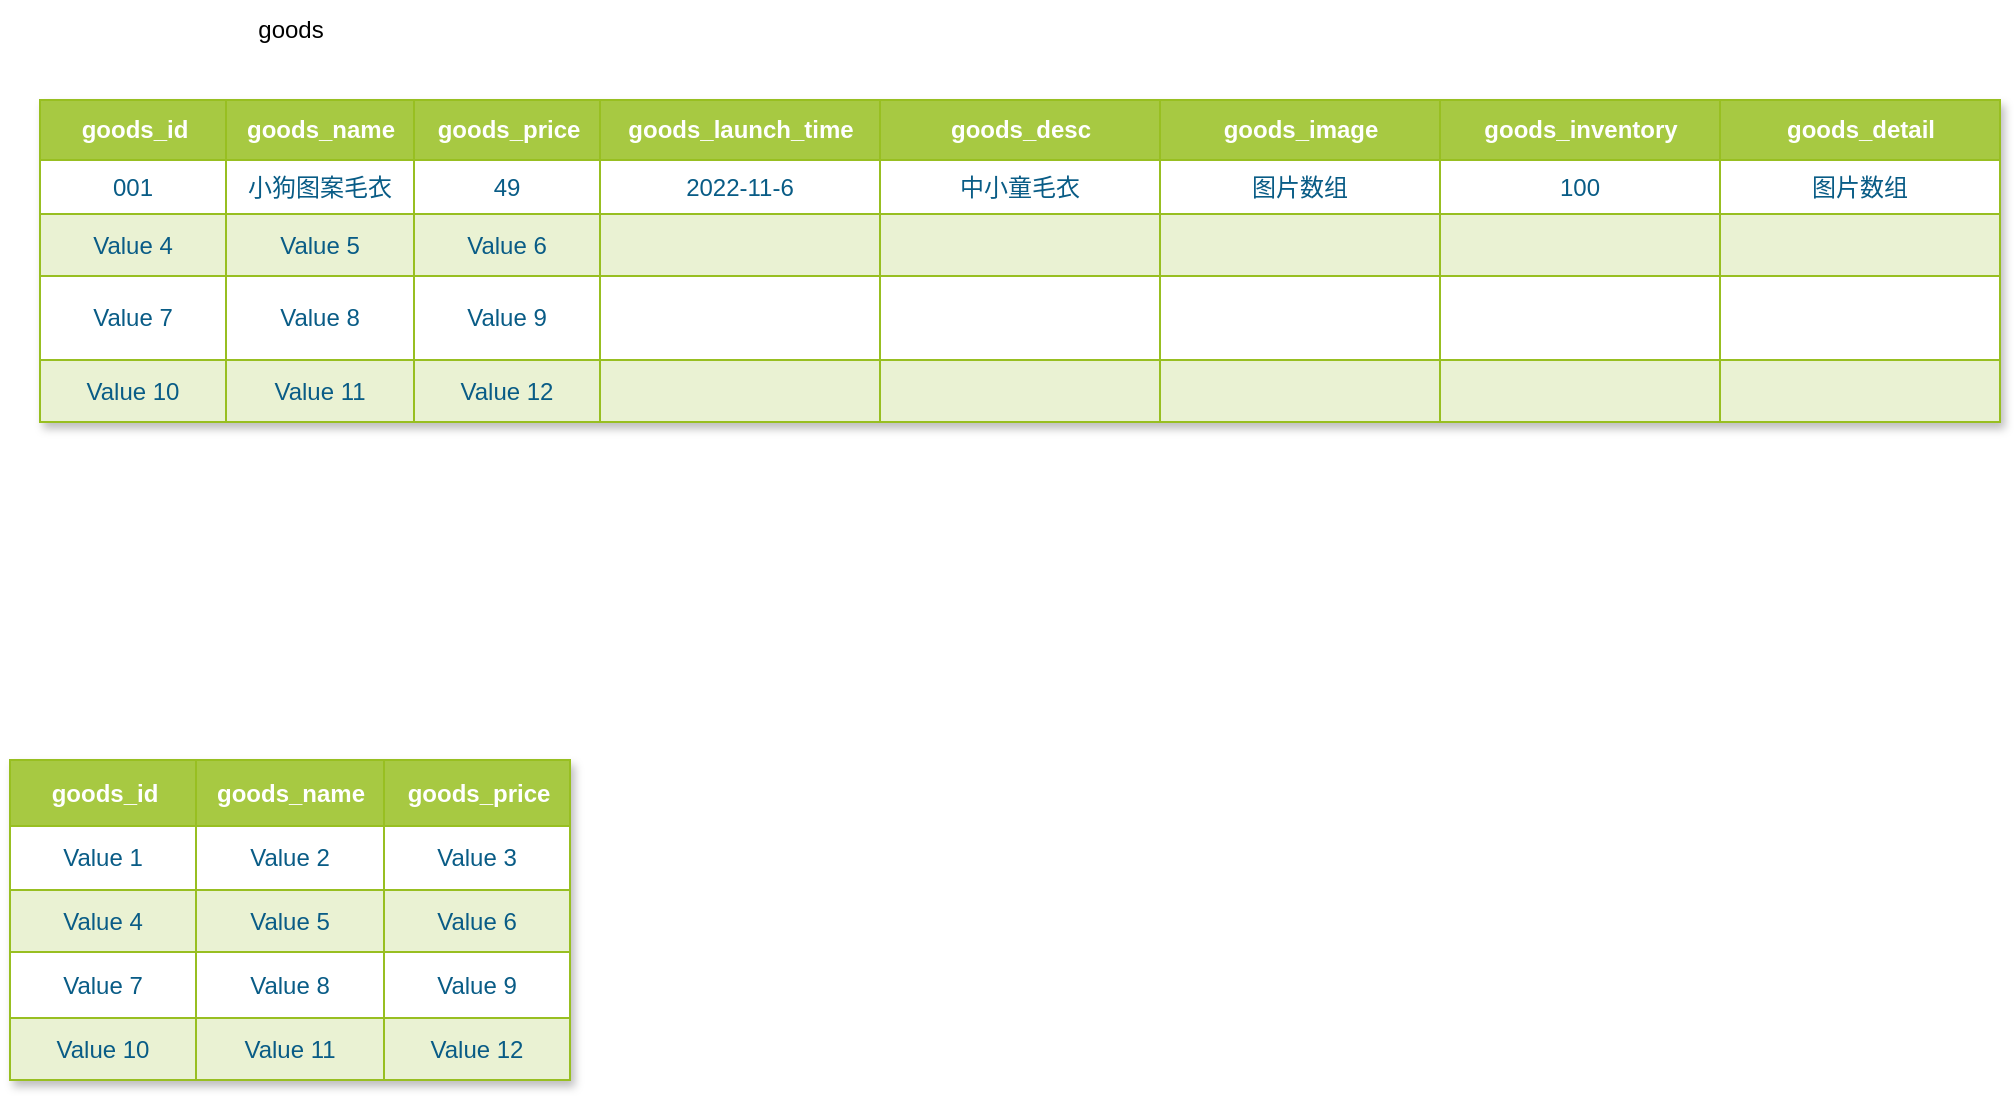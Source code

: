 <mxfile version="20.5.2" type="github">
  <diagram name="Page-1" id="8378b5f6-a2b2-b727-a746-972ab9d02e00">
    <mxGraphModel dx="1422" dy="727" grid="1" gridSize="10" guides="1" tooltips="1" connect="0" arrows="1" fold="1" page="1" pageScale="1.5" pageWidth="1169" pageHeight="827" math="0" shadow="0">
      <root>
        <mxCell id="0" />
        <mxCell id="1" parent="0" />
        <mxCell id="RaPSjpI-HrbJCQ5YSUAm-560" value="Assets" style="childLayout=tableLayout;recursiveResize=0;strokeColor=#98bf21;fillColor=#A7C942;shadow=1;fontColor=#095C86;" parent="1" vertex="1">
          <mxGeometry x="150" y="200" width="980" height="161" as="geometry" />
        </mxCell>
        <mxCell id="RaPSjpI-HrbJCQ5YSUAm-561" style="shape=tableRow;horizontal=0;startSize=0;swimlaneHead=0;swimlaneBody=0;top=0;left=0;bottom=0;right=0;dropTarget=0;collapsible=0;recursiveResize=0;expand=0;fontStyle=0;strokeColor=inherit;fillColor=#ffffff;fontColor=#095C86;" parent="RaPSjpI-HrbJCQ5YSUAm-560" vertex="1">
          <mxGeometry width="980" height="30" as="geometry" />
        </mxCell>
        <mxCell id="RaPSjpI-HrbJCQ5YSUAm-562" value="goods_id" style="connectable=0;recursiveResize=0;strokeColor=inherit;fillColor=#A7C942;align=center;fontStyle=1;fontColor=#FFFFFF;html=1;" parent="RaPSjpI-HrbJCQ5YSUAm-561" vertex="1">
          <mxGeometry width="93" height="30" as="geometry">
            <mxRectangle width="93" height="30" as="alternateBounds" />
          </mxGeometry>
        </mxCell>
        <mxCell id="RaPSjpI-HrbJCQ5YSUAm-563" value="goods_name" style="connectable=0;recursiveResize=0;strokeColor=inherit;fillColor=#A7C942;align=center;fontStyle=1;fontColor=#FFFFFF;html=1;" parent="RaPSjpI-HrbJCQ5YSUAm-561" vertex="1">
          <mxGeometry x="93" width="94" height="30" as="geometry">
            <mxRectangle width="94" height="30" as="alternateBounds" />
          </mxGeometry>
        </mxCell>
        <mxCell id="RaPSjpI-HrbJCQ5YSUAm-564" value="goods_price" style="connectable=0;recursiveResize=0;strokeColor=inherit;fillColor=#A7C942;align=center;fontStyle=1;fontColor=#FFFFFF;html=1;" parent="RaPSjpI-HrbJCQ5YSUAm-561" vertex="1">
          <mxGeometry x="187" width="93" height="30" as="geometry">
            <mxRectangle width="93" height="30" as="alternateBounds" />
          </mxGeometry>
        </mxCell>
        <mxCell id="5DZS-cZ3niVjd9dyvjjw-27" value="goods_launch_time" style="connectable=0;recursiveResize=0;strokeColor=inherit;fillColor=#A7C942;align=center;fontStyle=1;fontColor=#FFFFFF;html=1;" vertex="1" parent="RaPSjpI-HrbJCQ5YSUAm-561">
          <mxGeometry x="280" width="140" height="30" as="geometry">
            <mxRectangle width="140" height="30" as="alternateBounds" />
          </mxGeometry>
        </mxCell>
        <mxCell id="5DZS-cZ3niVjd9dyvjjw-32" value="goods_desc" style="connectable=0;recursiveResize=0;strokeColor=inherit;fillColor=#A7C942;align=center;fontStyle=1;fontColor=#FFFFFF;html=1;" vertex="1" parent="RaPSjpI-HrbJCQ5YSUAm-561">
          <mxGeometry x="420" width="140" height="30" as="geometry">
            <mxRectangle width="140" height="30" as="alternateBounds" />
          </mxGeometry>
        </mxCell>
        <mxCell id="5DZS-cZ3niVjd9dyvjjw-37" value="goods_image" style="connectable=0;recursiveResize=0;strokeColor=inherit;fillColor=#A7C942;align=center;fontStyle=1;fontColor=#FFFFFF;html=1;" vertex="1" parent="RaPSjpI-HrbJCQ5YSUAm-561">
          <mxGeometry x="560" width="140" height="30" as="geometry">
            <mxRectangle width="140" height="30" as="alternateBounds" />
          </mxGeometry>
        </mxCell>
        <mxCell id="5DZS-cZ3niVjd9dyvjjw-56" value="goods_inventory" style="connectable=0;recursiveResize=0;strokeColor=inherit;fillColor=#A7C942;align=center;fontStyle=1;fontColor=#FFFFFF;html=1;" vertex="1" parent="RaPSjpI-HrbJCQ5YSUAm-561">
          <mxGeometry x="700" width="140" height="30" as="geometry">
            <mxRectangle width="140" height="30" as="alternateBounds" />
          </mxGeometry>
        </mxCell>
        <mxCell id="5DZS-cZ3niVjd9dyvjjw-61" value="goods_detail" style="connectable=0;recursiveResize=0;strokeColor=inherit;fillColor=#A7C942;align=center;fontStyle=1;fontColor=#FFFFFF;html=1;" vertex="1" parent="RaPSjpI-HrbJCQ5YSUAm-561">
          <mxGeometry x="840" width="140" height="30" as="geometry">
            <mxRectangle width="140" height="30" as="alternateBounds" />
          </mxGeometry>
        </mxCell>
        <mxCell id="RaPSjpI-HrbJCQ5YSUAm-565" value="" style="shape=tableRow;horizontal=0;startSize=0;swimlaneHead=0;swimlaneBody=0;top=0;left=0;bottom=0;right=0;dropTarget=0;collapsible=0;recursiveResize=0;expand=0;fontStyle=0;strokeColor=inherit;fillColor=#ffffff;fontColor=#095C86;" parent="RaPSjpI-HrbJCQ5YSUAm-560" vertex="1">
          <mxGeometry y="30" width="980" height="27" as="geometry" />
        </mxCell>
        <mxCell id="RaPSjpI-HrbJCQ5YSUAm-566" value="001" style="connectable=0;recursiveResize=0;strokeColor=inherit;fillColor=inherit;align=center;whiteSpace=wrap;html=1;fontColor=#095C86;" parent="RaPSjpI-HrbJCQ5YSUAm-565" vertex="1">
          <mxGeometry width="93" height="27" as="geometry">
            <mxRectangle width="93" height="27" as="alternateBounds" />
          </mxGeometry>
        </mxCell>
        <mxCell id="RaPSjpI-HrbJCQ5YSUAm-567" value="小狗图案毛衣" style="connectable=0;recursiveResize=0;strokeColor=inherit;fillColor=inherit;align=center;whiteSpace=wrap;html=1;fontColor=#095C86;" parent="RaPSjpI-HrbJCQ5YSUAm-565" vertex="1">
          <mxGeometry x="93" width="94" height="27" as="geometry">
            <mxRectangle width="94" height="27" as="alternateBounds" />
          </mxGeometry>
        </mxCell>
        <mxCell id="RaPSjpI-HrbJCQ5YSUAm-568" value="49" style="connectable=0;recursiveResize=0;strokeColor=inherit;fillColor=inherit;align=center;whiteSpace=wrap;html=1;fontColor=#095C86;" parent="RaPSjpI-HrbJCQ5YSUAm-565" vertex="1">
          <mxGeometry x="187" width="93" height="27" as="geometry">
            <mxRectangle width="93" height="27" as="alternateBounds" />
          </mxGeometry>
        </mxCell>
        <mxCell id="5DZS-cZ3niVjd9dyvjjw-28" value="2022-11-6" style="connectable=0;recursiveResize=0;strokeColor=inherit;fillColor=inherit;align=center;whiteSpace=wrap;html=1;fontColor=#095C86;" vertex="1" parent="RaPSjpI-HrbJCQ5YSUAm-565">
          <mxGeometry x="280" width="140" height="27" as="geometry">
            <mxRectangle width="140" height="27" as="alternateBounds" />
          </mxGeometry>
        </mxCell>
        <mxCell id="5DZS-cZ3niVjd9dyvjjw-33" value="中小童毛衣" style="connectable=0;recursiveResize=0;strokeColor=inherit;fillColor=inherit;align=center;whiteSpace=wrap;html=1;fontColor=#095C86;" vertex="1" parent="RaPSjpI-HrbJCQ5YSUAm-565">
          <mxGeometry x="420" width="140" height="27" as="geometry">
            <mxRectangle width="140" height="27" as="alternateBounds" />
          </mxGeometry>
        </mxCell>
        <mxCell id="5DZS-cZ3niVjd9dyvjjw-38" value="图片数组" style="connectable=0;recursiveResize=0;strokeColor=inherit;fillColor=inherit;align=center;whiteSpace=wrap;html=1;fontColor=#095C86;" vertex="1" parent="RaPSjpI-HrbJCQ5YSUAm-565">
          <mxGeometry x="560" width="140" height="27" as="geometry">
            <mxRectangle width="140" height="27" as="alternateBounds" />
          </mxGeometry>
        </mxCell>
        <mxCell id="5DZS-cZ3niVjd9dyvjjw-57" value="100" style="connectable=0;recursiveResize=0;strokeColor=inherit;fillColor=inherit;align=center;whiteSpace=wrap;html=1;fontColor=#095C86;" vertex="1" parent="RaPSjpI-HrbJCQ5YSUAm-565">
          <mxGeometry x="700" width="140" height="27" as="geometry">
            <mxRectangle width="140" height="27" as="alternateBounds" />
          </mxGeometry>
        </mxCell>
        <mxCell id="5DZS-cZ3niVjd9dyvjjw-62" value="图片数组" style="connectable=0;recursiveResize=0;strokeColor=inherit;fillColor=inherit;align=center;whiteSpace=wrap;html=1;fontColor=#095C86;" vertex="1" parent="RaPSjpI-HrbJCQ5YSUAm-565">
          <mxGeometry x="840" width="140" height="27" as="geometry">
            <mxRectangle width="140" height="27" as="alternateBounds" />
          </mxGeometry>
        </mxCell>
        <mxCell id="RaPSjpI-HrbJCQ5YSUAm-569" value="" style="shape=tableRow;horizontal=0;startSize=0;swimlaneHead=0;swimlaneBody=0;top=0;left=0;bottom=0;right=0;dropTarget=0;collapsible=0;recursiveResize=0;expand=0;fontStyle=1;strokeColor=inherit;fillColor=#EAF2D3;fontColor=#095C86;" parent="RaPSjpI-HrbJCQ5YSUAm-560" vertex="1">
          <mxGeometry y="57" width="980" height="31" as="geometry" />
        </mxCell>
        <mxCell id="RaPSjpI-HrbJCQ5YSUAm-570" value="Value 4" style="connectable=0;recursiveResize=0;strokeColor=inherit;fillColor=inherit;whiteSpace=wrap;html=1;fontColor=#095C86;" parent="RaPSjpI-HrbJCQ5YSUAm-569" vertex="1">
          <mxGeometry width="93" height="31" as="geometry">
            <mxRectangle width="93" height="31" as="alternateBounds" />
          </mxGeometry>
        </mxCell>
        <mxCell id="RaPSjpI-HrbJCQ5YSUAm-571" value="Value 5" style="connectable=0;recursiveResize=0;strokeColor=inherit;fillColor=inherit;whiteSpace=wrap;html=1;fontColor=#095C86;" parent="RaPSjpI-HrbJCQ5YSUAm-569" vertex="1">
          <mxGeometry x="93" width="94" height="31" as="geometry">
            <mxRectangle width="94" height="31" as="alternateBounds" />
          </mxGeometry>
        </mxCell>
        <mxCell id="RaPSjpI-HrbJCQ5YSUAm-572" value="Value 6" style="connectable=0;recursiveResize=0;strokeColor=inherit;fillColor=inherit;whiteSpace=wrap;html=1;fontColor=#095C86;" parent="RaPSjpI-HrbJCQ5YSUAm-569" vertex="1">
          <mxGeometry x="187" width="93" height="31" as="geometry">
            <mxRectangle width="93" height="31" as="alternateBounds" />
          </mxGeometry>
        </mxCell>
        <mxCell id="5DZS-cZ3niVjd9dyvjjw-29" style="connectable=0;recursiveResize=0;strokeColor=inherit;fillColor=inherit;whiteSpace=wrap;html=1;fontColor=#095C86;" vertex="1" parent="RaPSjpI-HrbJCQ5YSUAm-569">
          <mxGeometry x="280" width="140" height="31" as="geometry">
            <mxRectangle width="140" height="31" as="alternateBounds" />
          </mxGeometry>
        </mxCell>
        <mxCell id="5DZS-cZ3niVjd9dyvjjw-34" style="connectable=0;recursiveResize=0;strokeColor=inherit;fillColor=inherit;whiteSpace=wrap;html=1;fontColor=#095C86;" vertex="1" parent="RaPSjpI-HrbJCQ5YSUAm-569">
          <mxGeometry x="420" width="140" height="31" as="geometry">
            <mxRectangle width="140" height="31" as="alternateBounds" />
          </mxGeometry>
        </mxCell>
        <mxCell id="5DZS-cZ3niVjd9dyvjjw-39" style="connectable=0;recursiveResize=0;strokeColor=inherit;fillColor=inherit;whiteSpace=wrap;html=1;fontColor=#095C86;" vertex="1" parent="RaPSjpI-HrbJCQ5YSUAm-569">
          <mxGeometry x="560" width="140" height="31" as="geometry">
            <mxRectangle width="140" height="31" as="alternateBounds" />
          </mxGeometry>
        </mxCell>
        <mxCell id="5DZS-cZ3niVjd9dyvjjw-58" style="connectable=0;recursiveResize=0;strokeColor=inherit;fillColor=inherit;whiteSpace=wrap;html=1;fontColor=#095C86;" vertex="1" parent="RaPSjpI-HrbJCQ5YSUAm-569">
          <mxGeometry x="700" width="140" height="31" as="geometry">
            <mxRectangle width="140" height="31" as="alternateBounds" />
          </mxGeometry>
        </mxCell>
        <mxCell id="5DZS-cZ3niVjd9dyvjjw-63" style="connectable=0;recursiveResize=0;strokeColor=inherit;fillColor=inherit;whiteSpace=wrap;html=1;fontColor=#095C86;" vertex="1" parent="RaPSjpI-HrbJCQ5YSUAm-569">
          <mxGeometry x="840" width="140" height="31" as="geometry">
            <mxRectangle width="140" height="31" as="alternateBounds" />
          </mxGeometry>
        </mxCell>
        <mxCell id="RaPSjpI-HrbJCQ5YSUAm-573" value="" style="shape=tableRow;horizontal=0;startSize=0;swimlaneHead=0;swimlaneBody=0;top=0;left=0;bottom=0;right=0;dropTarget=0;collapsible=0;recursiveResize=0;expand=0;fontStyle=0;strokeColor=inherit;fillColor=#ffffff;fontColor=#095C86;" parent="RaPSjpI-HrbJCQ5YSUAm-560" vertex="1">
          <mxGeometry y="88" width="980" height="42" as="geometry" />
        </mxCell>
        <mxCell id="RaPSjpI-HrbJCQ5YSUAm-574" value="Value 7" style="connectable=0;recursiveResize=0;strokeColor=inherit;fillColor=inherit;fontStyle=0;align=center;whiteSpace=wrap;html=1;fontColor=#095C86;" parent="RaPSjpI-HrbJCQ5YSUAm-573" vertex="1">
          <mxGeometry width="93" height="42" as="geometry">
            <mxRectangle width="93" height="42" as="alternateBounds" />
          </mxGeometry>
        </mxCell>
        <mxCell id="RaPSjpI-HrbJCQ5YSUAm-575" value="Value 8" style="connectable=0;recursiveResize=0;strokeColor=inherit;fillColor=inherit;fontStyle=0;align=center;whiteSpace=wrap;html=1;fontColor=#095C86;" parent="RaPSjpI-HrbJCQ5YSUAm-573" vertex="1">
          <mxGeometry x="93" width="94" height="42" as="geometry">
            <mxRectangle width="94" height="42" as="alternateBounds" />
          </mxGeometry>
        </mxCell>
        <mxCell id="RaPSjpI-HrbJCQ5YSUAm-576" value="Value 9" style="connectable=0;recursiveResize=0;strokeColor=inherit;fillColor=inherit;fontStyle=0;align=center;whiteSpace=wrap;html=1;fontColor=#095C86;" parent="RaPSjpI-HrbJCQ5YSUAm-573" vertex="1">
          <mxGeometry x="187" width="93" height="42" as="geometry">
            <mxRectangle width="93" height="42" as="alternateBounds" />
          </mxGeometry>
        </mxCell>
        <mxCell id="5DZS-cZ3niVjd9dyvjjw-30" style="connectable=0;recursiveResize=0;strokeColor=inherit;fillColor=inherit;fontStyle=0;align=center;whiteSpace=wrap;html=1;fontColor=#095C86;" vertex="1" parent="RaPSjpI-HrbJCQ5YSUAm-573">
          <mxGeometry x="280" width="140" height="42" as="geometry">
            <mxRectangle width="140" height="42" as="alternateBounds" />
          </mxGeometry>
        </mxCell>
        <mxCell id="5DZS-cZ3niVjd9dyvjjw-35" style="connectable=0;recursiveResize=0;strokeColor=inherit;fillColor=inherit;fontStyle=0;align=center;whiteSpace=wrap;html=1;fontColor=#095C86;" vertex="1" parent="RaPSjpI-HrbJCQ5YSUAm-573">
          <mxGeometry x="420" width="140" height="42" as="geometry">
            <mxRectangle width="140" height="42" as="alternateBounds" />
          </mxGeometry>
        </mxCell>
        <mxCell id="5DZS-cZ3niVjd9dyvjjw-40" style="connectable=0;recursiveResize=0;strokeColor=inherit;fillColor=inherit;fontStyle=0;align=center;whiteSpace=wrap;html=1;fontColor=#095C86;" vertex="1" parent="RaPSjpI-HrbJCQ5YSUAm-573">
          <mxGeometry x="560" width="140" height="42" as="geometry">
            <mxRectangle width="140" height="42" as="alternateBounds" />
          </mxGeometry>
        </mxCell>
        <mxCell id="5DZS-cZ3niVjd9dyvjjw-59" style="connectable=0;recursiveResize=0;strokeColor=inherit;fillColor=inherit;fontStyle=0;align=center;whiteSpace=wrap;html=1;fontColor=#095C86;" vertex="1" parent="RaPSjpI-HrbJCQ5YSUAm-573">
          <mxGeometry x="700" width="140" height="42" as="geometry">
            <mxRectangle width="140" height="42" as="alternateBounds" />
          </mxGeometry>
        </mxCell>
        <mxCell id="5DZS-cZ3niVjd9dyvjjw-64" style="connectable=0;recursiveResize=0;strokeColor=inherit;fillColor=inherit;fontStyle=0;align=center;whiteSpace=wrap;html=1;fontColor=#095C86;" vertex="1" parent="RaPSjpI-HrbJCQ5YSUAm-573">
          <mxGeometry x="840" width="140" height="42" as="geometry">
            <mxRectangle width="140" height="42" as="alternateBounds" />
          </mxGeometry>
        </mxCell>
        <mxCell id="RaPSjpI-HrbJCQ5YSUAm-577" value="" style="shape=tableRow;horizontal=0;startSize=0;swimlaneHead=0;swimlaneBody=0;top=0;left=0;bottom=0;right=0;dropTarget=0;collapsible=0;recursiveResize=0;expand=0;fontStyle=1;strokeColor=inherit;fillColor=#EAF2D3;fontColor=#095C86;" parent="RaPSjpI-HrbJCQ5YSUAm-560" vertex="1">
          <mxGeometry y="130" width="980" height="31" as="geometry" />
        </mxCell>
        <mxCell id="RaPSjpI-HrbJCQ5YSUAm-578" value="Value 10" style="connectable=0;recursiveResize=0;strokeColor=inherit;fillColor=inherit;whiteSpace=wrap;html=1;fontColor=#095C86;" parent="RaPSjpI-HrbJCQ5YSUAm-577" vertex="1">
          <mxGeometry width="93" height="31" as="geometry">
            <mxRectangle width="93" height="31" as="alternateBounds" />
          </mxGeometry>
        </mxCell>
        <mxCell id="RaPSjpI-HrbJCQ5YSUAm-579" value="Value 11" style="connectable=0;recursiveResize=0;strokeColor=inherit;fillColor=inherit;whiteSpace=wrap;html=1;fontColor=#095C86;" parent="RaPSjpI-HrbJCQ5YSUAm-577" vertex="1">
          <mxGeometry x="93" width="94" height="31" as="geometry">
            <mxRectangle width="94" height="31" as="alternateBounds" />
          </mxGeometry>
        </mxCell>
        <mxCell id="RaPSjpI-HrbJCQ5YSUAm-580" value="Value 12" style="connectable=0;recursiveResize=0;strokeColor=inherit;fillColor=inherit;whiteSpace=wrap;html=1;fontColor=#095C86;" parent="RaPSjpI-HrbJCQ5YSUAm-577" vertex="1">
          <mxGeometry x="187" width="93" height="31" as="geometry">
            <mxRectangle width="93" height="31" as="alternateBounds" />
          </mxGeometry>
        </mxCell>
        <mxCell id="5DZS-cZ3niVjd9dyvjjw-31" style="connectable=0;recursiveResize=0;strokeColor=inherit;fillColor=inherit;whiteSpace=wrap;html=1;fontColor=#095C86;" vertex="1" parent="RaPSjpI-HrbJCQ5YSUAm-577">
          <mxGeometry x="280" width="140" height="31" as="geometry">
            <mxRectangle width="140" height="31" as="alternateBounds" />
          </mxGeometry>
        </mxCell>
        <mxCell id="5DZS-cZ3niVjd9dyvjjw-36" style="connectable=0;recursiveResize=0;strokeColor=inherit;fillColor=inherit;whiteSpace=wrap;html=1;fontColor=#095C86;" vertex="1" parent="RaPSjpI-HrbJCQ5YSUAm-577">
          <mxGeometry x="420" width="140" height="31" as="geometry">
            <mxRectangle width="140" height="31" as="alternateBounds" />
          </mxGeometry>
        </mxCell>
        <mxCell id="5DZS-cZ3niVjd9dyvjjw-41" style="connectable=0;recursiveResize=0;strokeColor=inherit;fillColor=inherit;whiteSpace=wrap;html=1;fontColor=#095C86;" vertex="1" parent="RaPSjpI-HrbJCQ5YSUAm-577">
          <mxGeometry x="560" width="140" height="31" as="geometry">
            <mxRectangle width="140" height="31" as="alternateBounds" />
          </mxGeometry>
        </mxCell>
        <mxCell id="5DZS-cZ3niVjd9dyvjjw-60" style="connectable=0;recursiveResize=0;strokeColor=inherit;fillColor=inherit;whiteSpace=wrap;html=1;fontColor=#095C86;" vertex="1" parent="RaPSjpI-HrbJCQ5YSUAm-577">
          <mxGeometry x="700" width="140" height="31" as="geometry">
            <mxRectangle width="140" height="31" as="alternateBounds" />
          </mxGeometry>
        </mxCell>
        <mxCell id="5DZS-cZ3niVjd9dyvjjw-65" style="connectable=0;recursiveResize=0;strokeColor=inherit;fillColor=inherit;whiteSpace=wrap;html=1;fontColor=#095C86;" vertex="1" parent="RaPSjpI-HrbJCQ5YSUAm-577">
          <mxGeometry x="840" width="140" height="31" as="geometry">
            <mxRectangle width="140" height="31" as="alternateBounds" />
          </mxGeometry>
        </mxCell>
        <mxCell id="5DZS-cZ3niVjd9dyvjjw-1" value="goods" style="text;html=1;align=center;verticalAlign=middle;resizable=0;points=[];autosize=1;strokeColor=none;fillColor=none;" vertex="1" parent="1">
          <mxGeometry x="245" y="150" width="60" height="30" as="geometry" />
        </mxCell>
        <mxCell id="5DZS-cZ3niVjd9dyvjjw-2" value="Assets" style="childLayout=tableLayout;recursiveResize=0;strokeColor=#98bf21;fillColor=#A7C942;shadow=1;fontColor=#095C86;" vertex="1" parent="1">
          <mxGeometry x="135" y="530" width="280" height="160" as="geometry" />
        </mxCell>
        <mxCell id="5DZS-cZ3niVjd9dyvjjw-3" style="shape=tableRow;horizontal=0;startSize=0;swimlaneHead=0;swimlaneBody=0;top=0;left=0;bottom=0;right=0;dropTarget=0;collapsible=0;recursiveResize=0;expand=0;fontStyle=0;strokeColor=inherit;fillColor=#ffffff;fontColor=#095C86;" vertex="1" parent="5DZS-cZ3niVjd9dyvjjw-2">
          <mxGeometry width="280" height="33" as="geometry" />
        </mxCell>
        <mxCell id="5DZS-cZ3niVjd9dyvjjw-4" value="goods_id" style="connectable=0;recursiveResize=0;strokeColor=inherit;fillColor=#A7C942;align=center;fontStyle=1;fontColor=#FFFFFF;html=1;" vertex="1" parent="5DZS-cZ3niVjd9dyvjjw-3">
          <mxGeometry width="93" height="33" as="geometry">
            <mxRectangle width="93" height="33" as="alternateBounds" />
          </mxGeometry>
        </mxCell>
        <mxCell id="5DZS-cZ3niVjd9dyvjjw-5" value="goods_name" style="connectable=0;recursiveResize=0;strokeColor=inherit;fillColor=#A7C942;align=center;fontStyle=1;fontColor=#FFFFFF;html=1;" vertex="1" parent="5DZS-cZ3niVjd9dyvjjw-3">
          <mxGeometry x="93" width="94" height="33" as="geometry">
            <mxRectangle width="94" height="33" as="alternateBounds" />
          </mxGeometry>
        </mxCell>
        <mxCell id="5DZS-cZ3niVjd9dyvjjw-6" value="goods_price" style="connectable=0;recursiveResize=0;strokeColor=inherit;fillColor=#A7C942;align=center;fontStyle=1;fontColor=#FFFFFF;html=1;" vertex="1" parent="5DZS-cZ3niVjd9dyvjjw-3">
          <mxGeometry x="187" width="93" height="33" as="geometry">
            <mxRectangle width="93" height="33" as="alternateBounds" />
          </mxGeometry>
        </mxCell>
        <mxCell id="5DZS-cZ3niVjd9dyvjjw-7" value="" style="shape=tableRow;horizontal=0;startSize=0;swimlaneHead=0;swimlaneBody=0;top=0;left=0;bottom=0;right=0;dropTarget=0;collapsible=0;recursiveResize=0;expand=0;fontStyle=0;strokeColor=inherit;fillColor=#ffffff;fontColor=#095C86;" vertex="1" parent="5DZS-cZ3niVjd9dyvjjw-2">
          <mxGeometry y="33" width="280" height="32" as="geometry" />
        </mxCell>
        <mxCell id="5DZS-cZ3niVjd9dyvjjw-8" value="Value 1" style="connectable=0;recursiveResize=0;strokeColor=inherit;fillColor=inherit;align=center;whiteSpace=wrap;html=1;fontColor=#095C86;" vertex="1" parent="5DZS-cZ3niVjd9dyvjjw-7">
          <mxGeometry width="93" height="32" as="geometry">
            <mxRectangle width="93" height="32" as="alternateBounds" />
          </mxGeometry>
        </mxCell>
        <mxCell id="5DZS-cZ3niVjd9dyvjjw-9" value="Value 2" style="connectable=0;recursiveResize=0;strokeColor=inherit;fillColor=inherit;align=center;whiteSpace=wrap;html=1;fontColor=#095C86;" vertex="1" parent="5DZS-cZ3niVjd9dyvjjw-7">
          <mxGeometry x="93" width="94" height="32" as="geometry">
            <mxRectangle width="94" height="32" as="alternateBounds" />
          </mxGeometry>
        </mxCell>
        <mxCell id="5DZS-cZ3niVjd9dyvjjw-10" value="Value 3" style="connectable=0;recursiveResize=0;strokeColor=inherit;fillColor=inherit;align=center;whiteSpace=wrap;html=1;fontColor=#095C86;" vertex="1" parent="5DZS-cZ3niVjd9dyvjjw-7">
          <mxGeometry x="187" width="93" height="32" as="geometry">
            <mxRectangle width="93" height="32" as="alternateBounds" />
          </mxGeometry>
        </mxCell>
        <mxCell id="5DZS-cZ3niVjd9dyvjjw-11" value="" style="shape=tableRow;horizontal=0;startSize=0;swimlaneHead=0;swimlaneBody=0;top=0;left=0;bottom=0;right=0;dropTarget=0;collapsible=0;recursiveResize=0;expand=0;fontStyle=1;strokeColor=inherit;fillColor=#EAF2D3;fontColor=#095C86;" vertex="1" parent="5DZS-cZ3niVjd9dyvjjw-2">
          <mxGeometry y="65" width="280" height="31" as="geometry" />
        </mxCell>
        <mxCell id="5DZS-cZ3niVjd9dyvjjw-12" value="Value 4" style="connectable=0;recursiveResize=0;strokeColor=inherit;fillColor=inherit;whiteSpace=wrap;html=1;fontColor=#095C86;" vertex="1" parent="5DZS-cZ3niVjd9dyvjjw-11">
          <mxGeometry width="93" height="31" as="geometry">
            <mxRectangle width="93" height="31" as="alternateBounds" />
          </mxGeometry>
        </mxCell>
        <mxCell id="5DZS-cZ3niVjd9dyvjjw-13" value="Value 5" style="connectable=0;recursiveResize=0;strokeColor=inherit;fillColor=inherit;whiteSpace=wrap;html=1;fontColor=#095C86;" vertex="1" parent="5DZS-cZ3niVjd9dyvjjw-11">
          <mxGeometry x="93" width="94" height="31" as="geometry">
            <mxRectangle width="94" height="31" as="alternateBounds" />
          </mxGeometry>
        </mxCell>
        <mxCell id="5DZS-cZ3niVjd9dyvjjw-14" value="Value 6" style="connectable=0;recursiveResize=0;strokeColor=inherit;fillColor=inherit;whiteSpace=wrap;html=1;fontColor=#095C86;" vertex="1" parent="5DZS-cZ3niVjd9dyvjjw-11">
          <mxGeometry x="187" width="93" height="31" as="geometry">
            <mxRectangle width="93" height="31" as="alternateBounds" />
          </mxGeometry>
        </mxCell>
        <mxCell id="5DZS-cZ3niVjd9dyvjjw-15" value="" style="shape=tableRow;horizontal=0;startSize=0;swimlaneHead=0;swimlaneBody=0;top=0;left=0;bottom=0;right=0;dropTarget=0;collapsible=0;recursiveResize=0;expand=0;fontStyle=0;strokeColor=inherit;fillColor=#ffffff;fontColor=#095C86;" vertex="1" parent="5DZS-cZ3niVjd9dyvjjw-2">
          <mxGeometry y="96" width="280" height="33" as="geometry" />
        </mxCell>
        <mxCell id="5DZS-cZ3niVjd9dyvjjw-16" value="Value 7" style="connectable=0;recursiveResize=0;strokeColor=inherit;fillColor=inherit;fontStyle=0;align=center;whiteSpace=wrap;html=1;fontColor=#095C86;" vertex="1" parent="5DZS-cZ3niVjd9dyvjjw-15">
          <mxGeometry width="93" height="33" as="geometry">
            <mxRectangle width="93" height="33" as="alternateBounds" />
          </mxGeometry>
        </mxCell>
        <mxCell id="5DZS-cZ3niVjd9dyvjjw-17" value="Value 8" style="connectable=0;recursiveResize=0;strokeColor=inherit;fillColor=inherit;fontStyle=0;align=center;whiteSpace=wrap;html=1;fontColor=#095C86;" vertex="1" parent="5DZS-cZ3niVjd9dyvjjw-15">
          <mxGeometry x="93" width="94" height="33" as="geometry">
            <mxRectangle width="94" height="33" as="alternateBounds" />
          </mxGeometry>
        </mxCell>
        <mxCell id="5DZS-cZ3niVjd9dyvjjw-18" value="Value 9" style="connectable=0;recursiveResize=0;strokeColor=inherit;fillColor=inherit;fontStyle=0;align=center;whiteSpace=wrap;html=1;fontColor=#095C86;" vertex="1" parent="5DZS-cZ3niVjd9dyvjjw-15">
          <mxGeometry x="187" width="93" height="33" as="geometry">
            <mxRectangle width="93" height="33" as="alternateBounds" />
          </mxGeometry>
        </mxCell>
        <mxCell id="5DZS-cZ3niVjd9dyvjjw-19" value="" style="shape=tableRow;horizontal=0;startSize=0;swimlaneHead=0;swimlaneBody=0;top=0;left=0;bottom=0;right=0;dropTarget=0;collapsible=0;recursiveResize=0;expand=0;fontStyle=1;strokeColor=inherit;fillColor=#EAF2D3;fontColor=#095C86;" vertex="1" parent="5DZS-cZ3niVjd9dyvjjw-2">
          <mxGeometry y="129" width="280" height="31" as="geometry" />
        </mxCell>
        <mxCell id="5DZS-cZ3niVjd9dyvjjw-20" value="Value 10" style="connectable=0;recursiveResize=0;strokeColor=inherit;fillColor=inherit;whiteSpace=wrap;html=1;fontColor=#095C86;" vertex="1" parent="5DZS-cZ3niVjd9dyvjjw-19">
          <mxGeometry width="93" height="31" as="geometry">
            <mxRectangle width="93" height="31" as="alternateBounds" />
          </mxGeometry>
        </mxCell>
        <mxCell id="5DZS-cZ3niVjd9dyvjjw-21" value="Value 11" style="connectable=0;recursiveResize=0;strokeColor=inherit;fillColor=inherit;whiteSpace=wrap;html=1;fontColor=#095C86;" vertex="1" parent="5DZS-cZ3niVjd9dyvjjw-19">
          <mxGeometry x="93" width="94" height="31" as="geometry">
            <mxRectangle width="94" height="31" as="alternateBounds" />
          </mxGeometry>
        </mxCell>
        <mxCell id="5DZS-cZ3niVjd9dyvjjw-22" value="Value 12" style="connectable=0;recursiveResize=0;strokeColor=inherit;fillColor=inherit;whiteSpace=wrap;html=1;fontColor=#095C86;" vertex="1" parent="5DZS-cZ3niVjd9dyvjjw-19">
          <mxGeometry x="187" width="93" height="31" as="geometry">
            <mxRectangle width="93" height="31" as="alternateBounds" />
          </mxGeometry>
        </mxCell>
      </root>
    </mxGraphModel>
  </diagram>
</mxfile>

